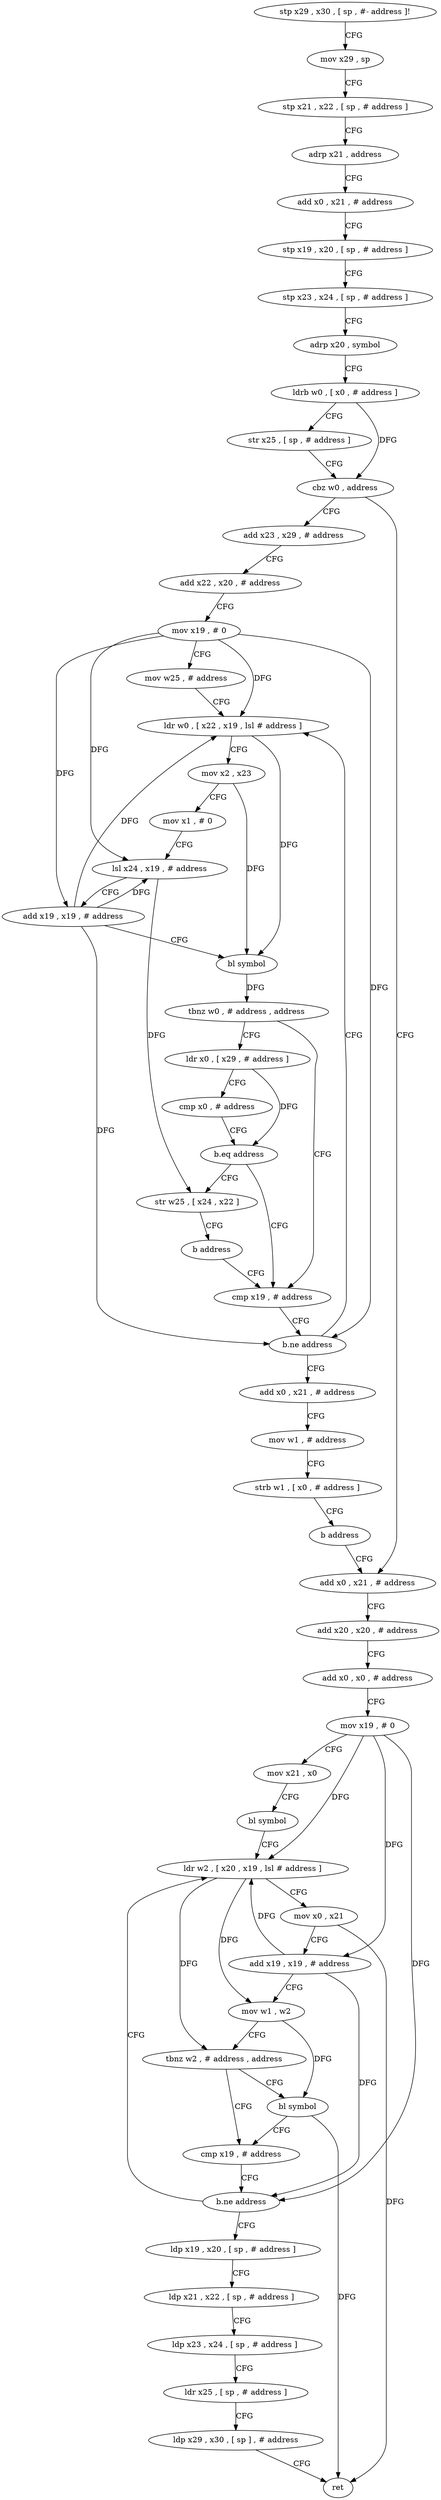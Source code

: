 digraph "func" {
"173568" [label = "stp x29 , x30 , [ sp , #- address ]!" ]
"173572" [label = "mov x29 , sp" ]
"173576" [label = "stp x21 , x22 , [ sp , # address ]" ]
"173580" [label = "adrp x21 , address" ]
"173584" [label = "add x0 , x21 , # address" ]
"173588" [label = "stp x19 , x20 , [ sp , # address ]" ]
"173592" [label = "stp x23 , x24 , [ sp , # address ]" ]
"173596" [label = "adrp x20 , symbol" ]
"173600" [label = "ldrb w0 , [ x0 , # address ]" ]
"173604" [label = "str x25 , [ sp , # address ]" ]
"173608" [label = "cbz w0 , address" ]
"173696" [label = "add x23 , x29 , # address" ]
"173612" [label = "add x0 , x21 , # address" ]
"173700" [label = "add x22 , x20 , # address" ]
"173704" [label = "mov x19 , # 0" ]
"173708" [label = "mov w25 , # address" ]
"173712" [label = "ldr w0 , [ x22 , x19 , lsl # address ]" ]
"173616" [label = "add x20 , x20 , # address" ]
"173620" [label = "add x0 , x0 , # address" ]
"173624" [label = "mov x19 , # 0" ]
"173628" [label = "mov x21 , x0" ]
"173632" [label = "bl symbol" ]
"173636" [label = "ldr w2 , [ x20 , x19 , lsl # address ]" ]
"173752" [label = "cmp x19 , # address" ]
"173756" [label = "b.ne address" ]
"173760" [label = "add x0 , x21 , # address" ]
"173740" [label = "ldr x0 , [ x29 , # address ]" ]
"173744" [label = "cmp x0 , # address" ]
"173748" [label = "b.eq address" ]
"173776" [label = "str w25 , [ x24 , x22 ]" ]
"173660" [label = "cmp x19 , # address" ]
"173664" [label = "b.ne address" ]
"173668" [label = "ldp x19 , x20 , [ sp , # address ]" ]
"173656" [label = "bl symbol" ]
"173716" [label = "mov x2 , x23" ]
"173720" [label = "mov x1 , # 0" ]
"173724" [label = "lsl x24 , x19 , # address" ]
"173728" [label = "add x19 , x19 , # address" ]
"173732" [label = "bl symbol" ]
"173736" [label = "tbnz w0 , # address , address" ]
"173764" [label = "mov w1 , # address" ]
"173768" [label = "strb w1 , [ x0 , # address ]" ]
"173772" [label = "b address" ]
"173780" [label = "b address" ]
"173640" [label = "mov x0 , x21" ]
"173644" [label = "add x19 , x19 , # address" ]
"173648" [label = "mov w1 , w2" ]
"173652" [label = "tbnz w2 , # address , address" ]
"173672" [label = "ldp x21 , x22 , [ sp , # address ]" ]
"173676" [label = "ldp x23 , x24 , [ sp , # address ]" ]
"173680" [label = "ldr x25 , [ sp , # address ]" ]
"173684" [label = "ldp x29 , x30 , [ sp ] , # address" ]
"173688" [label = "ret" ]
"173568" -> "173572" [ label = "CFG" ]
"173572" -> "173576" [ label = "CFG" ]
"173576" -> "173580" [ label = "CFG" ]
"173580" -> "173584" [ label = "CFG" ]
"173584" -> "173588" [ label = "CFG" ]
"173588" -> "173592" [ label = "CFG" ]
"173592" -> "173596" [ label = "CFG" ]
"173596" -> "173600" [ label = "CFG" ]
"173600" -> "173604" [ label = "CFG" ]
"173600" -> "173608" [ label = "DFG" ]
"173604" -> "173608" [ label = "CFG" ]
"173608" -> "173696" [ label = "CFG" ]
"173608" -> "173612" [ label = "CFG" ]
"173696" -> "173700" [ label = "CFG" ]
"173612" -> "173616" [ label = "CFG" ]
"173700" -> "173704" [ label = "CFG" ]
"173704" -> "173708" [ label = "CFG" ]
"173704" -> "173712" [ label = "DFG" ]
"173704" -> "173724" [ label = "DFG" ]
"173704" -> "173728" [ label = "DFG" ]
"173704" -> "173756" [ label = "DFG" ]
"173708" -> "173712" [ label = "CFG" ]
"173712" -> "173716" [ label = "CFG" ]
"173712" -> "173732" [ label = "DFG" ]
"173616" -> "173620" [ label = "CFG" ]
"173620" -> "173624" [ label = "CFG" ]
"173624" -> "173628" [ label = "CFG" ]
"173624" -> "173636" [ label = "DFG" ]
"173624" -> "173644" [ label = "DFG" ]
"173624" -> "173664" [ label = "DFG" ]
"173628" -> "173632" [ label = "CFG" ]
"173632" -> "173636" [ label = "CFG" ]
"173636" -> "173640" [ label = "CFG" ]
"173636" -> "173648" [ label = "DFG" ]
"173636" -> "173652" [ label = "DFG" ]
"173752" -> "173756" [ label = "CFG" ]
"173756" -> "173712" [ label = "CFG" ]
"173756" -> "173760" [ label = "CFG" ]
"173760" -> "173764" [ label = "CFG" ]
"173740" -> "173744" [ label = "CFG" ]
"173740" -> "173748" [ label = "DFG" ]
"173744" -> "173748" [ label = "CFG" ]
"173748" -> "173776" [ label = "CFG" ]
"173748" -> "173752" [ label = "CFG" ]
"173776" -> "173780" [ label = "CFG" ]
"173660" -> "173664" [ label = "CFG" ]
"173664" -> "173636" [ label = "CFG" ]
"173664" -> "173668" [ label = "CFG" ]
"173668" -> "173672" [ label = "CFG" ]
"173656" -> "173660" [ label = "CFG" ]
"173656" -> "173688" [ label = "DFG" ]
"173716" -> "173720" [ label = "CFG" ]
"173716" -> "173732" [ label = "DFG" ]
"173720" -> "173724" [ label = "CFG" ]
"173724" -> "173728" [ label = "CFG" ]
"173724" -> "173776" [ label = "DFG" ]
"173728" -> "173732" [ label = "CFG" ]
"173728" -> "173712" [ label = "DFG" ]
"173728" -> "173724" [ label = "DFG" ]
"173728" -> "173756" [ label = "DFG" ]
"173732" -> "173736" [ label = "DFG" ]
"173736" -> "173752" [ label = "CFG" ]
"173736" -> "173740" [ label = "CFG" ]
"173764" -> "173768" [ label = "CFG" ]
"173768" -> "173772" [ label = "CFG" ]
"173772" -> "173612" [ label = "CFG" ]
"173780" -> "173752" [ label = "CFG" ]
"173640" -> "173644" [ label = "CFG" ]
"173640" -> "173688" [ label = "DFG" ]
"173644" -> "173648" [ label = "CFG" ]
"173644" -> "173636" [ label = "DFG" ]
"173644" -> "173664" [ label = "DFG" ]
"173648" -> "173652" [ label = "CFG" ]
"173648" -> "173656" [ label = "DFG" ]
"173652" -> "173660" [ label = "CFG" ]
"173652" -> "173656" [ label = "CFG" ]
"173672" -> "173676" [ label = "CFG" ]
"173676" -> "173680" [ label = "CFG" ]
"173680" -> "173684" [ label = "CFG" ]
"173684" -> "173688" [ label = "CFG" ]
}
